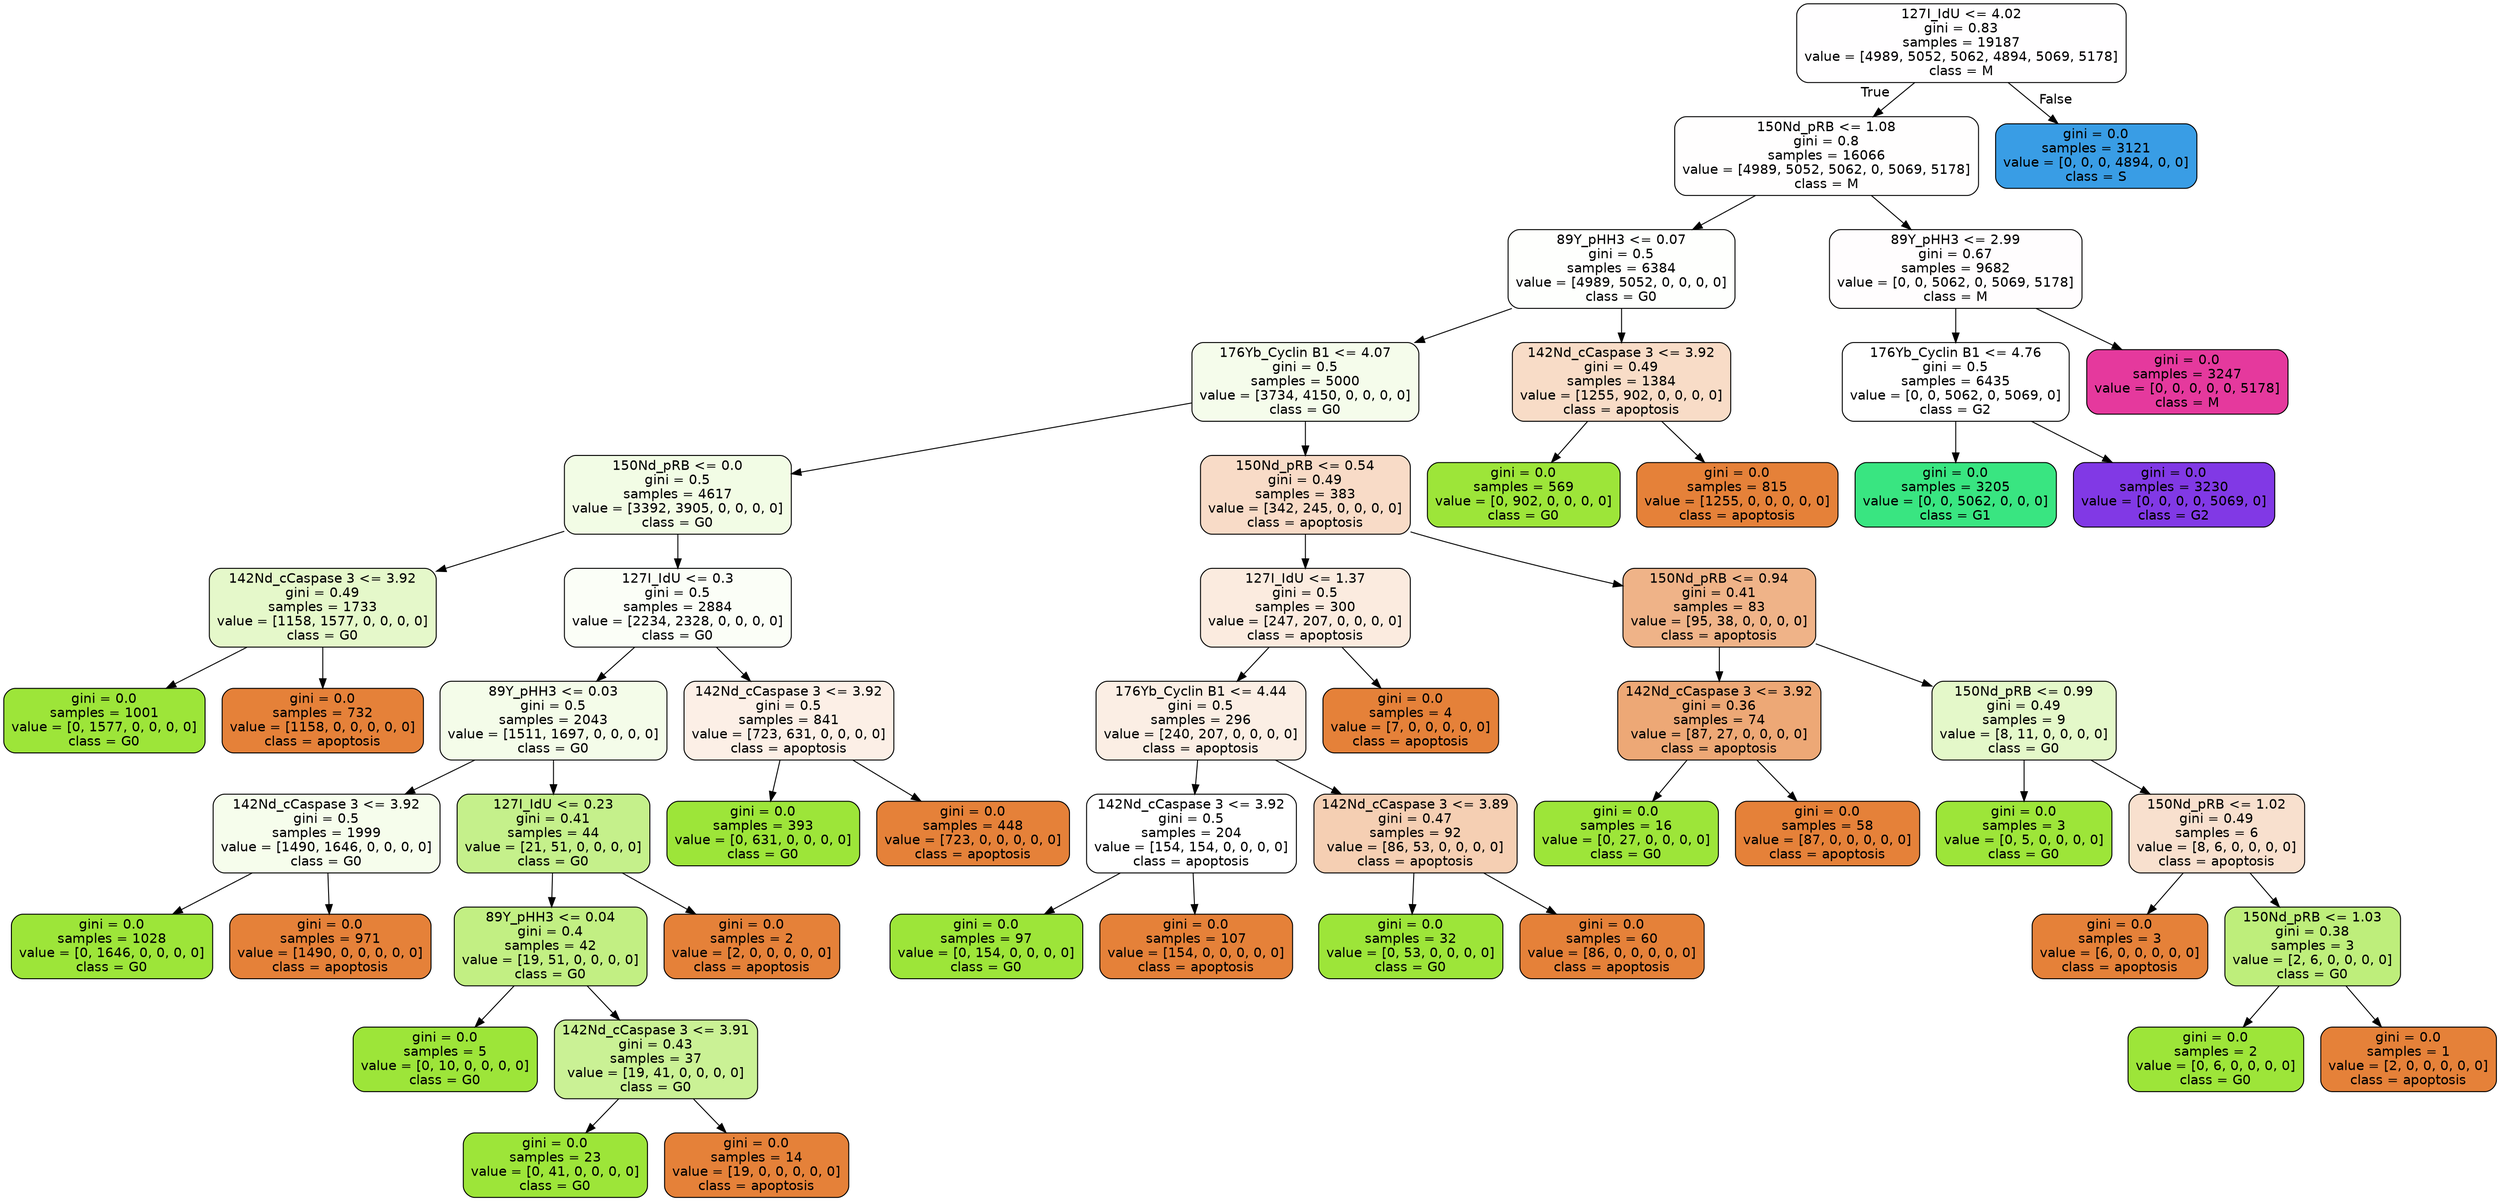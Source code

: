 digraph Tree {
node [shape=box, style="filled, rounded", color="black", fontname=helvetica] ;
edge [fontname=helvetica] ;
0 [label="127I_IdU <= 4.02\ngini = 0.83\nsamples = 19187\nvalue = [4989, 5052, 5062, 4894, 5069, 5178]\nclass = M", fillcolor="#fffeff"] ;
1 [label="150Nd_pRB <= 1.08\ngini = 0.8\nsamples = 16066\nvalue = [4989, 5052, 5062, 0, 5069, 5178]\nclass = M", fillcolor="#fffefe"] ;
0 -> 1 [labeldistance=2.5, labelangle=45, headlabel="True"] ;
2 [label="89Y_pHH3 <= 0.07\ngini = 0.5\nsamples = 6384\nvalue = [4989, 5052, 0, 0, 0, 0]\nclass = G0", fillcolor="#fefffd"] ;
1 -> 2 ;
3 [label="176Yb_Cyclin B1 <= 4.07\ngini = 0.5\nsamples = 5000\nvalue = [3734, 4150, 0, 0, 0, 0]\nclass = G0", fillcolor="#f5fceb"] ;
2 -> 3 ;
4 [label="150Nd_pRB <= 0.0\ngini = 0.5\nsamples = 4617\nvalue = [3392, 3905, 0, 0, 0, 0]\nclass = G0", fillcolor="#f2fce5"] ;
3 -> 4 ;
5 [label="142Nd_cCaspase 3 <= 3.92\ngini = 0.49\nsamples = 1733\nvalue = [1158, 1577, 0, 0, 0, 0]\nclass = G0", fillcolor="#e5f8ca"] ;
4 -> 5 ;
6 [label="gini = 0.0\nsamples = 1001\nvalue = [0, 1577, 0, 0, 0, 0]\nclass = G0", fillcolor="#9de539"] ;
5 -> 6 ;
7 [label="gini = 0.0\nsamples = 732\nvalue = [1158, 0, 0, 0, 0, 0]\nclass = apoptosis", fillcolor="#e58139"] ;
5 -> 7 ;
8 [label="127I_IdU <= 0.3\ngini = 0.5\nsamples = 2884\nvalue = [2234, 2328, 0, 0, 0, 0]\nclass = G0", fillcolor="#fbfef7"] ;
4 -> 8 ;
9 [label="89Y_pHH3 <= 0.03\ngini = 0.5\nsamples = 2043\nvalue = [1511, 1697, 0, 0, 0, 0]\nclass = G0", fillcolor="#f4fce9"] ;
8 -> 9 ;
10 [label="142Nd_cCaspase 3 <= 3.92\ngini = 0.5\nsamples = 1999\nvalue = [1490, 1646, 0, 0, 0, 0]\nclass = G0", fillcolor="#f6fdec"] ;
9 -> 10 ;
11 [label="gini = 0.0\nsamples = 1028\nvalue = [0, 1646, 0, 0, 0, 0]\nclass = G0", fillcolor="#9de539"] ;
10 -> 11 ;
12 [label="gini = 0.0\nsamples = 971\nvalue = [1490, 0, 0, 0, 0, 0]\nclass = apoptosis", fillcolor="#e58139"] ;
10 -> 12 ;
13 [label="127I_IdU <= 0.23\ngini = 0.41\nsamples = 44\nvalue = [21, 51, 0, 0, 0, 0]\nclass = G0", fillcolor="#c5f08b"] ;
9 -> 13 ;
14 [label="89Y_pHH3 <= 0.04\ngini = 0.4\nsamples = 42\nvalue = [19, 51, 0, 0, 0, 0]\nclass = G0", fillcolor="#c2ef83"] ;
13 -> 14 ;
15 [label="gini = 0.0\nsamples = 5\nvalue = [0, 10, 0, 0, 0, 0]\nclass = G0", fillcolor="#9de539"] ;
14 -> 15 ;
16 [label="142Nd_cCaspase 3 <= 3.91\ngini = 0.43\nsamples = 37\nvalue = [19, 41, 0, 0, 0, 0]\nclass = G0", fillcolor="#caf195"] ;
14 -> 16 ;
17 [label="gini = 0.0\nsamples = 23\nvalue = [0, 41, 0, 0, 0, 0]\nclass = G0", fillcolor="#9de539"] ;
16 -> 17 ;
18 [label="gini = 0.0\nsamples = 14\nvalue = [19, 0, 0, 0, 0, 0]\nclass = apoptosis", fillcolor="#e58139"] ;
16 -> 18 ;
19 [label="gini = 0.0\nsamples = 2\nvalue = [2, 0, 0, 0, 0, 0]\nclass = apoptosis", fillcolor="#e58139"] ;
13 -> 19 ;
20 [label="142Nd_cCaspase 3 <= 3.92\ngini = 0.5\nsamples = 841\nvalue = [723, 631, 0, 0, 0, 0]\nclass = apoptosis", fillcolor="#fcefe6"] ;
8 -> 20 ;
21 [label="gini = 0.0\nsamples = 393\nvalue = [0, 631, 0, 0, 0, 0]\nclass = G0", fillcolor="#9de539"] ;
20 -> 21 ;
22 [label="gini = 0.0\nsamples = 448\nvalue = [723, 0, 0, 0, 0, 0]\nclass = apoptosis", fillcolor="#e58139"] ;
20 -> 22 ;
23 [label="150Nd_pRB <= 0.54\ngini = 0.49\nsamples = 383\nvalue = [342, 245, 0, 0, 0, 0]\nclass = apoptosis", fillcolor="#f8dbc7"] ;
3 -> 23 ;
24 [label="127I_IdU <= 1.37\ngini = 0.5\nsamples = 300\nvalue = [247, 207, 0, 0, 0, 0]\nclass = apoptosis", fillcolor="#fbebdf"] ;
23 -> 24 ;
25 [label="176Yb_Cyclin B1 <= 4.44\ngini = 0.5\nsamples = 296\nvalue = [240, 207, 0, 0, 0, 0]\nclass = apoptosis", fillcolor="#fbeee4"] ;
24 -> 25 ;
26 [label="142Nd_cCaspase 3 <= 3.92\ngini = 0.5\nsamples = 204\nvalue = [154, 154, 0, 0, 0, 0]\nclass = apoptosis", fillcolor="#ffffff"] ;
25 -> 26 ;
27 [label="gini = 0.0\nsamples = 97\nvalue = [0, 154, 0, 0, 0, 0]\nclass = G0", fillcolor="#9de539"] ;
26 -> 27 ;
28 [label="gini = 0.0\nsamples = 107\nvalue = [154, 0, 0, 0, 0, 0]\nclass = apoptosis", fillcolor="#e58139"] ;
26 -> 28 ;
29 [label="142Nd_cCaspase 3 <= 3.89\ngini = 0.47\nsamples = 92\nvalue = [86, 53, 0, 0, 0, 0]\nclass = apoptosis", fillcolor="#f5cfb3"] ;
25 -> 29 ;
30 [label="gini = 0.0\nsamples = 32\nvalue = [0, 53, 0, 0, 0, 0]\nclass = G0", fillcolor="#9de539"] ;
29 -> 30 ;
31 [label="gini = 0.0\nsamples = 60\nvalue = [86, 0, 0, 0, 0, 0]\nclass = apoptosis", fillcolor="#e58139"] ;
29 -> 31 ;
32 [label="gini = 0.0\nsamples = 4\nvalue = [7, 0, 0, 0, 0, 0]\nclass = apoptosis", fillcolor="#e58139"] ;
24 -> 32 ;
33 [label="150Nd_pRB <= 0.94\ngini = 0.41\nsamples = 83\nvalue = [95, 38, 0, 0, 0, 0]\nclass = apoptosis", fillcolor="#efb388"] ;
23 -> 33 ;
34 [label="142Nd_cCaspase 3 <= 3.92\ngini = 0.36\nsamples = 74\nvalue = [87, 27, 0, 0, 0, 0]\nclass = apoptosis", fillcolor="#eda876"] ;
33 -> 34 ;
35 [label="gini = 0.0\nsamples = 16\nvalue = [0, 27, 0, 0, 0, 0]\nclass = G0", fillcolor="#9de539"] ;
34 -> 35 ;
36 [label="gini = 0.0\nsamples = 58\nvalue = [87, 0, 0, 0, 0, 0]\nclass = apoptosis", fillcolor="#e58139"] ;
34 -> 36 ;
37 [label="150Nd_pRB <= 0.99\ngini = 0.49\nsamples = 9\nvalue = [8, 11, 0, 0, 0, 0]\nclass = G0", fillcolor="#e4f8c9"] ;
33 -> 37 ;
38 [label="gini = 0.0\nsamples = 3\nvalue = [0, 5, 0, 0, 0, 0]\nclass = G0", fillcolor="#9de539"] ;
37 -> 38 ;
39 [label="150Nd_pRB <= 1.02\ngini = 0.49\nsamples = 6\nvalue = [8, 6, 0, 0, 0, 0]\nclass = apoptosis", fillcolor="#f8e0ce"] ;
37 -> 39 ;
40 [label="gini = 0.0\nsamples = 3\nvalue = [6, 0, 0, 0, 0, 0]\nclass = apoptosis", fillcolor="#e58139"] ;
39 -> 40 ;
41 [label="150Nd_pRB <= 1.03\ngini = 0.38\nsamples = 3\nvalue = [2, 6, 0, 0, 0, 0]\nclass = G0", fillcolor="#beee7b"] ;
39 -> 41 ;
42 [label="gini = 0.0\nsamples = 2\nvalue = [0, 6, 0, 0, 0, 0]\nclass = G0", fillcolor="#9de539"] ;
41 -> 42 ;
43 [label="gini = 0.0\nsamples = 1\nvalue = [2, 0, 0, 0, 0, 0]\nclass = apoptosis", fillcolor="#e58139"] ;
41 -> 43 ;
44 [label="142Nd_cCaspase 3 <= 3.92\ngini = 0.49\nsamples = 1384\nvalue = [1255, 902, 0, 0, 0, 0]\nclass = apoptosis", fillcolor="#f8dcc7"] ;
2 -> 44 ;
45 [label="gini = 0.0\nsamples = 569\nvalue = [0, 902, 0, 0, 0, 0]\nclass = G0", fillcolor="#9de539"] ;
44 -> 45 ;
46 [label="gini = 0.0\nsamples = 815\nvalue = [1255, 0, 0, 0, 0, 0]\nclass = apoptosis", fillcolor="#e58139"] ;
44 -> 46 ;
47 [label="89Y_pHH3 <= 2.99\ngini = 0.67\nsamples = 9682\nvalue = [0, 0, 5062, 0, 5069, 5178]\nclass = M", fillcolor="#fffdfe"] ;
1 -> 47 ;
48 [label="176Yb_Cyclin B1 <= 4.76\ngini = 0.5\nsamples = 6435\nvalue = [0, 0, 5062, 0, 5069, 0]\nclass = G2", fillcolor="#ffffff"] ;
47 -> 48 ;
49 [label="gini = 0.0\nsamples = 3205\nvalue = [0, 0, 5062, 0, 0, 0]\nclass = G1", fillcolor="#39e581"] ;
48 -> 49 ;
50 [label="gini = 0.0\nsamples = 3230\nvalue = [0, 0, 0, 0, 5069, 0]\nclass = G2", fillcolor="#8139e5"] ;
48 -> 50 ;
51 [label="gini = 0.0\nsamples = 3247\nvalue = [0, 0, 0, 0, 0, 5178]\nclass = M", fillcolor="#e5399d"] ;
47 -> 51 ;
52 [label="gini = 0.0\nsamples = 3121\nvalue = [0, 0, 0, 4894, 0, 0]\nclass = S", fillcolor="#399de5"] ;
0 -> 52 [labeldistance=2.5, labelangle=-45, headlabel="False"] ;
}